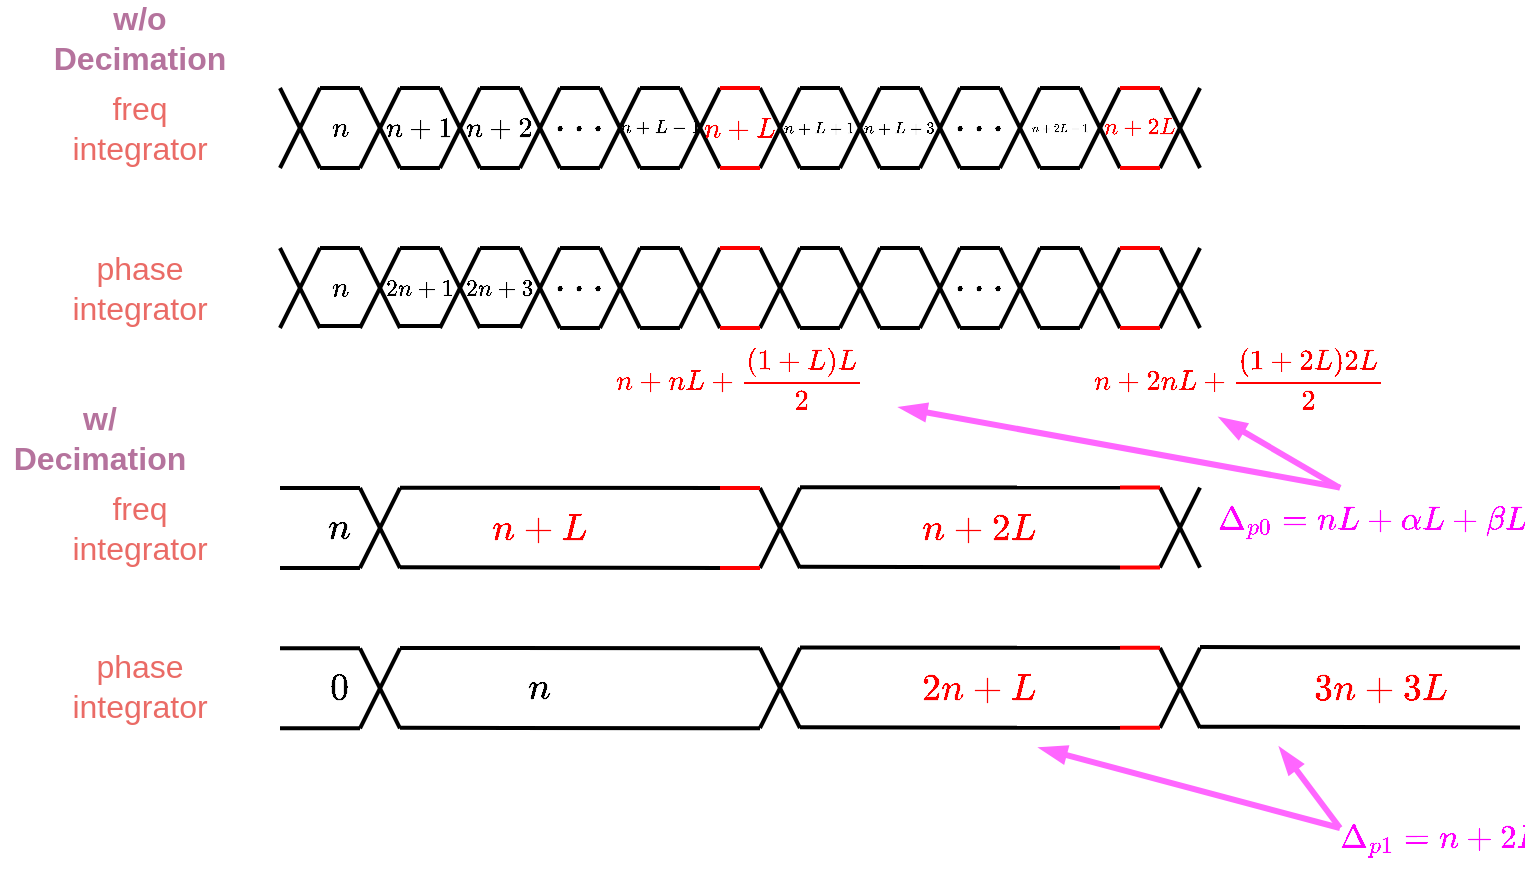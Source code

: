 <mxfile version="24.9.1">
  <diagram name="Page-1" id="_IJzThWEjXdws65PzWOr">
    <mxGraphModel dx="834" dy="651" grid="1" gridSize="10" guides="1" tooltips="1" connect="1" arrows="1" fold="1" page="1" pageScale="1" pageWidth="850" pageHeight="1100" math="1" shadow="0">
      <root>
        <mxCell id="0" />
        <mxCell id="1" parent="0" />
        <mxCell id="9p8t9NVOShXelaTlAj5N-86" value="&lt;font color=&quot;#b5739d&quot; style=&quot;font-size: 16px;&quot;&gt;&lt;b&gt;w/o Decimation&lt;/b&gt;&lt;/font&gt;" style="text;html=1;align=center;verticalAlign=middle;whiteSpace=wrap;rounded=0;" parent="1" vertex="1">
          <mxGeometry x="150" y="160" width="100" height="30" as="geometry" />
        </mxCell>
        <mxCell id="9p8t9NVOShXelaTlAj5N-87" value="&lt;font color=&quot;#b5739d&quot; style=&quot;font-size: 16px;&quot;&gt;&lt;b&gt;w/ Decimation&lt;/b&gt;&lt;/font&gt;" style="text;html=1;align=center;verticalAlign=middle;whiteSpace=wrap;rounded=0;" parent="1" vertex="1">
          <mxGeometry x="130" y="360" width="100" height="30" as="geometry" />
        </mxCell>
        <mxCell id="9p8t9NVOShXelaTlAj5N-99" value="" style="group;strokeWidth=2;" parent="1" vertex="1" connectable="0">
          <mxGeometry x="270" y="200" width="60" height="40" as="geometry" />
        </mxCell>
        <mxCell id="9p8t9NVOShXelaTlAj5N-93" value="" style="group;strokeWidth=2;" parent="9p8t9NVOShXelaTlAj5N-99" vertex="1" connectable="0">
          <mxGeometry width="20" height="40" as="geometry" />
        </mxCell>
        <mxCell id="9p8t9NVOShXelaTlAj5N-89" value="" style="endArrow=none;html=1;rounded=0;strokeWidth=2;" parent="9p8t9NVOShXelaTlAj5N-93" edge="1">
          <mxGeometry width="50" height="50" relative="1" as="geometry">
            <mxPoint y="40" as="sourcePoint" />
            <mxPoint x="20" as="targetPoint" />
          </mxGeometry>
        </mxCell>
        <mxCell id="9p8t9NVOShXelaTlAj5N-90" value="" style="endArrow=none;html=1;rounded=0;strokeWidth=2;" parent="9p8t9NVOShXelaTlAj5N-93" edge="1">
          <mxGeometry width="50" height="50" relative="1" as="geometry">
            <mxPoint x="20" y="40" as="sourcePoint" />
            <mxPoint as="targetPoint" />
          </mxGeometry>
        </mxCell>
        <mxCell id="9p8t9NVOShXelaTlAj5N-94" value="" style="group;strokeWidth=2;" parent="9p8t9NVOShXelaTlAj5N-99" vertex="1" connectable="0">
          <mxGeometry x="40" width="20" height="40" as="geometry" />
        </mxCell>
        <mxCell id="9p8t9NVOShXelaTlAj5N-95" value="" style="endArrow=none;html=1;rounded=0;strokeWidth=2;" parent="9p8t9NVOShXelaTlAj5N-94" edge="1">
          <mxGeometry width="50" height="50" relative="1" as="geometry">
            <mxPoint y="40" as="sourcePoint" />
            <mxPoint x="20" as="targetPoint" />
          </mxGeometry>
        </mxCell>
        <mxCell id="9p8t9NVOShXelaTlAj5N-96" value="" style="endArrow=none;html=1;rounded=0;strokeWidth=2;" parent="9p8t9NVOShXelaTlAj5N-94" edge="1">
          <mxGeometry width="50" height="50" relative="1" as="geometry">
            <mxPoint x="20" y="40" as="sourcePoint" />
            <mxPoint as="targetPoint" />
          </mxGeometry>
        </mxCell>
        <mxCell id="9p8t9NVOShXelaTlAj5N-97" value="" style="endArrow=none;html=1;rounded=0;strokeWidth=2;" parent="9p8t9NVOShXelaTlAj5N-99" edge="1">
          <mxGeometry width="50" height="50" relative="1" as="geometry">
            <mxPoint x="20" y="40" as="sourcePoint" />
            <mxPoint x="40" y="40" as="targetPoint" />
          </mxGeometry>
        </mxCell>
        <mxCell id="9p8t9NVOShXelaTlAj5N-98" value="" style="endArrow=none;html=1;rounded=0;strokeWidth=2;" parent="9p8t9NVOShXelaTlAj5N-99" edge="1">
          <mxGeometry width="50" height="50" relative="1" as="geometry">
            <mxPoint x="20" as="sourcePoint" />
            <mxPoint x="40" as="targetPoint" />
          </mxGeometry>
        </mxCell>
        <mxCell id="9p8t9NVOShXelaTlAj5N-156" value="$$n$$" style="text;html=1;align=center;verticalAlign=middle;whiteSpace=wrap;rounded=0;" parent="9p8t9NVOShXelaTlAj5N-99" vertex="1">
          <mxGeometry y="5" width="60" height="30" as="geometry" />
        </mxCell>
        <mxCell id="9p8t9NVOShXelaTlAj5N-120" value="" style="group;strokeWidth=2;" parent="1" vertex="1" connectable="0">
          <mxGeometry x="330" y="200" width="40" height="40" as="geometry" />
        </mxCell>
        <mxCell id="9p8t9NVOShXelaTlAj5N-121" value="" style="group;strokeWidth=2;" parent="9p8t9NVOShXelaTlAj5N-120" vertex="1" connectable="0">
          <mxGeometry x="20" width="20" height="40" as="geometry" />
        </mxCell>
        <mxCell id="9p8t9NVOShXelaTlAj5N-122" value="" style="endArrow=none;html=1;rounded=0;strokeWidth=2;" parent="9p8t9NVOShXelaTlAj5N-121" edge="1">
          <mxGeometry width="50" height="50" relative="1" as="geometry">
            <mxPoint y="40" as="sourcePoint" />
            <mxPoint x="20" as="targetPoint" />
          </mxGeometry>
        </mxCell>
        <mxCell id="9p8t9NVOShXelaTlAj5N-123" value="" style="endArrow=none;html=1;rounded=0;strokeWidth=2;" parent="9p8t9NVOShXelaTlAj5N-121" edge="1">
          <mxGeometry width="50" height="50" relative="1" as="geometry">
            <mxPoint x="20" y="40" as="sourcePoint" />
            <mxPoint as="targetPoint" />
          </mxGeometry>
        </mxCell>
        <mxCell id="9p8t9NVOShXelaTlAj5N-124" value="" style="endArrow=none;html=1;rounded=0;strokeWidth=2;" parent="9p8t9NVOShXelaTlAj5N-120" edge="1">
          <mxGeometry width="50" height="50" relative="1" as="geometry">
            <mxPoint y="40" as="sourcePoint" />
            <mxPoint x="20" y="40" as="targetPoint" />
          </mxGeometry>
        </mxCell>
        <mxCell id="9p8t9NVOShXelaTlAj5N-125" value="" style="endArrow=none;html=1;rounded=0;strokeWidth=2;" parent="9p8t9NVOShXelaTlAj5N-120" edge="1">
          <mxGeometry width="50" height="50" relative="1" as="geometry">
            <mxPoint as="sourcePoint" />
            <mxPoint x="20" as="targetPoint" />
          </mxGeometry>
        </mxCell>
        <mxCell id="9p8t9NVOShXelaTlAj5N-157" value="$$n+1$$" style="text;html=1;align=center;verticalAlign=middle;whiteSpace=wrap;rounded=0;" parent="9p8t9NVOShXelaTlAj5N-120" vertex="1">
          <mxGeometry x="-20" y="5" width="60" height="30" as="geometry" />
        </mxCell>
        <mxCell id="9p8t9NVOShXelaTlAj5N-126" value="" style="group;strokeWidth=2;" parent="1" vertex="1" connectable="0">
          <mxGeometry x="370" y="200" width="40" height="40" as="geometry" />
        </mxCell>
        <mxCell id="9p8t9NVOShXelaTlAj5N-127" value="" style="group;strokeWidth=2;" parent="9p8t9NVOShXelaTlAj5N-126" vertex="1" connectable="0">
          <mxGeometry x="20" width="20" height="40" as="geometry" />
        </mxCell>
        <mxCell id="9p8t9NVOShXelaTlAj5N-128" value="" style="endArrow=none;html=1;rounded=0;strokeWidth=2;" parent="9p8t9NVOShXelaTlAj5N-127" edge="1">
          <mxGeometry width="50" height="50" relative="1" as="geometry">
            <mxPoint y="40" as="sourcePoint" />
            <mxPoint x="20" as="targetPoint" />
          </mxGeometry>
        </mxCell>
        <mxCell id="9p8t9NVOShXelaTlAj5N-129" value="" style="endArrow=none;html=1;rounded=0;strokeWidth=2;" parent="9p8t9NVOShXelaTlAj5N-127" edge="1">
          <mxGeometry width="50" height="50" relative="1" as="geometry">
            <mxPoint x="20" y="40" as="sourcePoint" />
            <mxPoint as="targetPoint" />
          </mxGeometry>
        </mxCell>
        <mxCell id="9p8t9NVOShXelaTlAj5N-130" value="" style="endArrow=none;html=1;rounded=0;strokeWidth=2;" parent="9p8t9NVOShXelaTlAj5N-126" edge="1">
          <mxGeometry width="50" height="50" relative="1" as="geometry">
            <mxPoint y="40" as="sourcePoint" />
            <mxPoint x="20" y="40" as="targetPoint" />
          </mxGeometry>
        </mxCell>
        <mxCell id="9p8t9NVOShXelaTlAj5N-131" value="" style="endArrow=none;html=1;rounded=0;strokeWidth=2;" parent="9p8t9NVOShXelaTlAj5N-126" edge="1">
          <mxGeometry width="50" height="50" relative="1" as="geometry">
            <mxPoint as="sourcePoint" />
            <mxPoint x="20" as="targetPoint" />
          </mxGeometry>
        </mxCell>
        <mxCell id="9p8t9NVOShXelaTlAj5N-158" value="$$n+2$$" style="text;html=1;align=center;verticalAlign=middle;whiteSpace=wrap;rounded=0;" parent="9p8t9NVOShXelaTlAj5N-126" vertex="1">
          <mxGeometry x="-20" y="5" width="60" height="30" as="geometry" />
        </mxCell>
        <mxCell id="9p8t9NVOShXelaTlAj5N-132" value="" style="group;strokeWidth=2;" parent="1" vertex="1" connectable="0">
          <mxGeometry x="410" y="200" width="40" height="40" as="geometry" />
        </mxCell>
        <mxCell id="9p8t9NVOShXelaTlAj5N-133" value="" style="group;strokeWidth=2;" parent="9p8t9NVOShXelaTlAj5N-132" vertex="1" connectable="0">
          <mxGeometry x="20" width="20" height="40" as="geometry" />
        </mxCell>
        <mxCell id="9p8t9NVOShXelaTlAj5N-134" value="" style="endArrow=none;html=1;rounded=0;strokeWidth=2;" parent="9p8t9NVOShXelaTlAj5N-133" edge="1">
          <mxGeometry width="50" height="50" relative="1" as="geometry">
            <mxPoint y="40" as="sourcePoint" />
            <mxPoint x="20" as="targetPoint" />
          </mxGeometry>
        </mxCell>
        <mxCell id="9p8t9NVOShXelaTlAj5N-135" value="" style="endArrow=none;html=1;rounded=0;strokeWidth=2;" parent="9p8t9NVOShXelaTlAj5N-133" edge="1">
          <mxGeometry width="50" height="50" relative="1" as="geometry">
            <mxPoint x="20" y="40" as="sourcePoint" />
            <mxPoint as="targetPoint" />
          </mxGeometry>
        </mxCell>
        <mxCell id="9p8t9NVOShXelaTlAj5N-136" value="" style="endArrow=none;html=1;rounded=0;strokeWidth=2;" parent="9p8t9NVOShXelaTlAj5N-132" edge="1">
          <mxGeometry width="50" height="50" relative="1" as="geometry">
            <mxPoint y="40" as="sourcePoint" />
            <mxPoint x="20" y="40" as="targetPoint" />
          </mxGeometry>
        </mxCell>
        <mxCell id="9p8t9NVOShXelaTlAj5N-137" value="" style="endArrow=none;html=1;rounded=0;strokeWidth=2;" parent="9p8t9NVOShXelaTlAj5N-132" edge="1">
          <mxGeometry width="50" height="50" relative="1" as="geometry">
            <mxPoint as="sourcePoint" />
            <mxPoint x="20" as="targetPoint" />
          </mxGeometry>
        </mxCell>
        <mxCell id="9p8t9NVOShXelaTlAj5N-161" value="&lt;font style=&quot;font-size: 18px;&quot;&gt;$$...$$&lt;/font&gt;" style="text;html=1;align=center;verticalAlign=middle;whiteSpace=wrap;rounded=0;" parent="9p8t9NVOShXelaTlAj5N-132" vertex="1">
          <mxGeometry x="-20" y="1" width="60" height="30" as="geometry" />
        </mxCell>
        <mxCell id="9p8t9NVOShXelaTlAj5N-138" value="" style="group;strokeWidth=2;" parent="1" vertex="1" connectable="0">
          <mxGeometry x="450" y="200" width="40" height="40" as="geometry" />
        </mxCell>
        <mxCell id="9p8t9NVOShXelaTlAj5N-139" value="" style="group;strokeWidth=2;" parent="9p8t9NVOShXelaTlAj5N-138" vertex="1" connectable="0">
          <mxGeometry x="20" width="20" height="40" as="geometry" />
        </mxCell>
        <mxCell id="9p8t9NVOShXelaTlAj5N-140" value="" style="endArrow=none;html=1;rounded=0;strokeWidth=2;" parent="9p8t9NVOShXelaTlAj5N-139" edge="1">
          <mxGeometry width="50" height="50" relative="1" as="geometry">
            <mxPoint y="40" as="sourcePoint" />
            <mxPoint x="20" as="targetPoint" />
          </mxGeometry>
        </mxCell>
        <mxCell id="9p8t9NVOShXelaTlAj5N-141" value="" style="endArrow=none;html=1;rounded=0;strokeWidth=2;" parent="9p8t9NVOShXelaTlAj5N-139" edge="1">
          <mxGeometry width="50" height="50" relative="1" as="geometry">
            <mxPoint x="20" y="40" as="sourcePoint" />
            <mxPoint as="targetPoint" />
          </mxGeometry>
        </mxCell>
        <mxCell id="9p8t9NVOShXelaTlAj5N-142" value="" style="endArrow=none;html=1;rounded=0;strokeWidth=2;" parent="9p8t9NVOShXelaTlAj5N-138" edge="1">
          <mxGeometry width="50" height="50" relative="1" as="geometry">
            <mxPoint y="40" as="sourcePoint" />
            <mxPoint x="20" y="40" as="targetPoint" />
          </mxGeometry>
        </mxCell>
        <mxCell id="9p8t9NVOShXelaTlAj5N-143" value="" style="endArrow=none;html=1;rounded=0;strokeWidth=2;" parent="9p8t9NVOShXelaTlAj5N-138" edge="1">
          <mxGeometry width="50" height="50" relative="1" as="geometry">
            <mxPoint as="sourcePoint" />
            <mxPoint x="20" as="targetPoint" />
          </mxGeometry>
        </mxCell>
        <mxCell id="9p8t9NVOShXelaTlAj5N-159" value="&lt;font style=&quot;font-size: 8px;&quot;&gt;$$n+L-1$$&lt;/font&gt;" style="text;html=1;align=center;verticalAlign=middle;whiteSpace=wrap;rounded=0;" parent="9p8t9NVOShXelaTlAj5N-138" vertex="1">
          <mxGeometry x="-20" y="5" width="60" height="30" as="geometry" />
        </mxCell>
        <mxCell id="9p8t9NVOShXelaTlAj5N-144" value="" style="group;strokeWidth=2;" parent="1" vertex="1" connectable="0">
          <mxGeometry x="490" y="200" width="40" height="40" as="geometry" />
        </mxCell>
        <mxCell id="9p8t9NVOShXelaTlAj5N-145" value="" style="group;strokeWidth=2;" parent="9p8t9NVOShXelaTlAj5N-144" vertex="1" connectable="0">
          <mxGeometry x="20" width="20" height="40" as="geometry" />
        </mxCell>
        <mxCell id="9p8t9NVOShXelaTlAj5N-146" value="" style="endArrow=none;html=1;rounded=0;strokeWidth=2;" parent="9p8t9NVOShXelaTlAj5N-145" edge="1">
          <mxGeometry width="50" height="50" relative="1" as="geometry">
            <mxPoint y="40" as="sourcePoint" />
            <mxPoint x="20" as="targetPoint" />
          </mxGeometry>
        </mxCell>
        <mxCell id="9p8t9NVOShXelaTlAj5N-147" value="" style="endArrow=none;html=1;rounded=0;strokeWidth=2;" parent="9p8t9NVOShXelaTlAj5N-145" edge="1">
          <mxGeometry width="50" height="50" relative="1" as="geometry">
            <mxPoint x="20" y="40" as="sourcePoint" />
            <mxPoint as="targetPoint" />
          </mxGeometry>
        </mxCell>
        <mxCell id="9p8t9NVOShXelaTlAj5N-148" value="" style="endArrow=none;html=1;rounded=0;strokeWidth=2;strokeColor=#FF0000;" parent="9p8t9NVOShXelaTlAj5N-144" edge="1">
          <mxGeometry width="50" height="50" relative="1" as="geometry">
            <mxPoint y="40" as="sourcePoint" />
            <mxPoint x="20" y="40" as="targetPoint" />
          </mxGeometry>
        </mxCell>
        <mxCell id="9p8t9NVOShXelaTlAj5N-149" value="" style="endArrow=none;html=1;rounded=0;strokeWidth=2;strokeColor=#FF0000;" parent="9p8t9NVOShXelaTlAj5N-144" edge="1">
          <mxGeometry width="50" height="50" relative="1" as="geometry">
            <mxPoint as="sourcePoint" />
            <mxPoint x="20" as="targetPoint" />
          </mxGeometry>
        </mxCell>
        <mxCell id="9p8t9NVOShXelaTlAj5N-160" value="&lt;font color=&quot;#ff0000&quot;&gt;&lt;b&gt;$$n+L$$&lt;/b&gt;&lt;/font&gt;" style="text;html=1;align=center;verticalAlign=middle;whiteSpace=wrap;rounded=0;" parent="9p8t9NVOShXelaTlAj5N-144" vertex="1">
          <mxGeometry x="-20" y="5" width="60" height="30" as="geometry" />
        </mxCell>
        <mxCell id="9p8t9NVOShXelaTlAj5N-167" value="" style="group;strokeWidth=2;" parent="1" vertex="1" connectable="0">
          <mxGeometry x="530" y="200" width="40" height="40" as="geometry" />
        </mxCell>
        <mxCell id="9p8t9NVOShXelaTlAj5N-168" value="" style="group;strokeWidth=2;" parent="9p8t9NVOShXelaTlAj5N-167" vertex="1" connectable="0">
          <mxGeometry x="20" width="20" height="40" as="geometry" />
        </mxCell>
        <mxCell id="9p8t9NVOShXelaTlAj5N-169" value="" style="endArrow=none;html=1;rounded=0;strokeWidth=2;" parent="9p8t9NVOShXelaTlAj5N-168" edge="1">
          <mxGeometry width="50" height="50" relative="1" as="geometry">
            <mxPoint y="40" as="sourcePoint" />
            <mxPoint x="20" as="targetPoint" />
          </mxGeometry>
        </mxCell>
        <mxCell id="9p8t9NVOShXelaTlAj5N-170" value="" style="endArrow=none;html=1;rounded=0;strokeWidth=2;" parent="9p8t9NVOShXelaTlAj5N-168" edge="1">
          <mxGeometry width="50" height="50" relative="1" as="geometry">
            <mxPoint x="20" y="40" as="sourcePoint" />
            <mxPoint as="targetPoint" />
          </mxGeometry>
        </mxCell>
        <mxCell id="9p8t9NVOShXelaTlAj5N-171" value="" style="endArrow=none;html=1;rounded=0;strokeWidth=2;" parent="9p8t9NVOShXelaTlAj5N-167" edge="1">
          <mxGeometry width="50" height="50" relative="1" as="geometry">
            <mxPoint y="40" as="sourcePoint" />
            <mxPoint x="20" y="40" as="targetPoint" />
          </mxGeometry>
        </mxCell>
        <mxCell id="9p8t9NVOShXelaTlAj5N-172" value="" style="endArrow=none;html=1;rounded=0;strokeWidth=2;" parent="9p8t9NVOShXelaTlAj5N-167" edge="1">
          <mxGeometry width="50" height="50" relative="1" as="geometry">
            <mxPoint as="sourcePoint" />
            <mxPoint x="20" as="targetPoint" />
          </mxGeometry>
        </mxCell>
        <mxCell id="9p8t9NVOShXelaTlAj5N-202" value="&lt;font style=&quot;font-size: 7px;&quot;&gt;$$n+L+1$$&lt;/font&gt;" style="text;html=1;align=center;verticalAlign=middle;whiteSpace=wrap;rounded=0;" parent="9p8t9NVOShXelaTlAj5N-167" vertex="1">
          <mxGeometry x="-20" y="5" width="60" height="30" as="geometry" />
        </mxCell>
        <mxCell id="9p8t9NVOShXelaTlAj5N-174" value="" style="group;strokeWidth=2;" parent="1" vertex="1" connectable="0">
          <mxGeometry x="570" y="200" width="40" height="40" as="geometry" />
        </mxCell>
        <mxCell id="9p8t9NVOShXelaTlAj5N-175" value="" style="group;strokeWidth=2;" parent="9p8t9NVOShXelaTlAj5N-174" vertex="1" connectable="0">
          <mxGeometry x="20" width="20" height="40" as="geometry" />
        </mxCell>
        <mxCell id="9p8t9NVOShXelaTlAj5N-176" value="" style="endArrow=none;html=1;rounded=0;strokeWidth=2;" parent="9p8t9NVOShXelaTlAj5N-175" edge="1">
          <mxGeometry width="50" height="50" relative="1" as="geometry">
            <mxPoint y="40" as="sourcePoint" />
            <mxPoint x="20" as="targetPoint" />
          </mxGeometry>
        </mxCell>
        <mxCell id="9p8t9NVOShXelaTlAj5N-177" value="" style="endArrow=none;html=1;rounded=0;strokeWidth=2;" parent="9p8t9NVOShXelaTlAj5N-175" edge="1">
          <mxGeometry width="50" height="50" relative="1" as="geometry">
            <mxPoint x="20" y="40" as="sourcePoint" />
            <mxPoint as="targetPoint" />
          </mxGeometry>
        </mxCell>
        <mxCell id="9p8t9NVOShXelaTlAj5N-178" value="" style="endArrow=none;html=1;rounded=0;strokeWidth=2;" parent="9p8t9NVOShXelaTlAj5N-174" edge="1">
          <mxGeometry width="50" height="50" relative="1" as="geometry">
            <mxPoint y="40" as="sourcePoint" />
            <mxPoint x="20" y="40" as="targetPoint" />
          </mxGeometry>
        </mxCell>
        <mxCell id="9p8t9NVOShXelaTlAj5N-179" value="" style="endArrow=none;html=1;rounded=0;strokeWidth=2;" parent="9p8t9NVOShXelaTlAj5N-174" edge="1">
          <mxGeometry width="50" height="50" relative="1" as="geometry">
            <mxPoint as="sourcePoint" />
            <mxPoint x="20" as="targetPoint" />
          </mxGeometry>
        </mxCell>
        <mxCell id="9p8t9NVOShXelaTlAj5N-180" value="&lt;font style=&quot;font-size: 7px;&quot;&gt;$$n+L+3$$&lt;/font&gt;" style="text;html=1;align=center;verticalAlign=middle;whiteSpace=wrap;rounded=0;" parent="9p8t9NVOShXelaTlAj5N-174" vertex="1">
          <mxGeometry x="-20" y="5" width="60" height="30" as="geometry" />
        </mxCell>
        <mxCell id="9p8t9NVOShXelaTlAj5N-181" value="" style="group;strokeWidth=2;" parent="1" vertex="1" connectable="0">
          <mxGeometry x="610" y="200" width="40" height="40" as="geometry" />
        </mxCell>
        <mxCell id="9p8t9NVOShXelaTlAj5N-182" value="" style="group;strokeWidth=2;" parent="9p8t9NVOShXelaTlAj5N-181" vertex="1" connectable="0">
          <mxGeometry x="20" width="20" height="40" as="geometry" />
        </mxCell>
        <mxCell id="9p8t9NVOShXelaTlAj5N-183" value="" style="endArrow=none;html=1;rounded=0;strokeWidth=2;" parent="9p8t9NVOShXelaTlAj5N-182" edge="1">
          <mxGeometry width="50" height="50" relative="1" as="geometry">
            <mxPoint y="40" as="sourcePoint" />
            <mxPoint x="20" as="targetPoint" />
          </mxGeometry>
        </mxCell>
        <mxCell id="9p8t9NVOShXelaTlAj5N-184" value="" style="endArrow=none;html=1;rounded=0;strokeWidth=2;" parent="9p8t9NVOShXelaTlAj5N-182" edge="1">
          <mxGeometry width="50" height="50" relative="1" as="geometry">
            <mxPoint x="20" y="40" as="sourcePoint" />
            <mxPoint as="targetPoint" />
          </mxGeometry>
        </mxCell>
        <mxCell id="9p8t9NVOShXelaTlAj5N-185" value="" style="endArrow=none;html=1;rounded=0;strokeWidth=2;" parent="9p8t9NVOShXelaTlAj5N-181" edge="1">
          <mxGeometry width="50" height="50" relative="1" as="geometry">
            <mxPoint y="40" as="sourcePoint" />
            <mxPoint x="20" y="40" as="targetPoint" />
          </mxGeometry>
        </mxCell>
        <mxCell id="9p8t9NVOShXelaTlAj5N-186" value="" style="endArrow=none;html=1;rounded=0;strokeWidth=2;" parent="9p8t9NVOShXelaTlAj5N-181" edge="1">
          <mxGeometry width="50" height="50" relative="1" as="geometry">
            <mxPoint as="sourcePoint" />
            <mxPoint x="20" as="targetPoint" />
          </mxGeometry>
        </mxCell>
        <mxCell id="9p8t9NVOShXelaTlAj5N-187" value="&lt;font style=&quot;font-size: 18px;&quot;&gt;$$...$$&lt;/font&gt;" style="text;html=1;align=center;verticalAlign=middle;whiteSpace=wrap;rounded=0;" parent="9p8t9NVOShXelaTlAj5N-181" vertex="1">
          <mxGeometry x="-20" y="1" width="60" height="30" as="geometry" />
        </mxCell>
        <mxCell id="9p8t9NVOShXelaTlAj5N-188" value="" style="group;strokeWidth=2;" parent="1" vertex="1" connectable="0">
          <mxGeometry x="650" y="200" width="40" height="40" as="geometry" />
        </mxCell>
        <mxCell id="9p8t9NVOShXelaTlAj5N-189" value="" style="group;strokeWidth=2;" parent="9p8t9NVOShXelaTlAj5N-188" vertex="1" connectable="0">
          <mxGeometry x="20" width="20" height="40" as="geometry" />
        </mxCell>
        <mxCell id="9p8t9NVOShXelaTlAj5N-190" value="" style="endArrow=none;html=1;rounded=0;strokeWidth=2;" parent="9p8t9NVOShXelaTlAj5N-189" edge="1">
          <mxGeometry width="50" height="50" relative="1" as="geometry">
            <mxPoint y="40" as="sourcePoint" />
            <mxPoint x="20" as="targetPoint" />
          </mxGeometry>
        </mxCell>
        <mxCell id="9p8t9NVOShXelaTlAj5N-191" value="" style="endArrow=none;html=1;rounded=0;strokeWidth=2;" parent="9p8t9NVOShXelaTlAj5N-189" edge="1">
          <mxGeometry width="50" height="50" relative="1" as="geometry">
            <mxPoint x="20" y="40" as="sourcePoint" />
            <mxPoint as="targetPoint" />
          </mxGeometry>
        </mxCell>
        <mxCell id="9p8t9NVOShXelaTlAj5N-192" value="" style="endArrow=none;html=1;rounded=0;strokeWidth=2;" parent="9p8t9NVOShXelaTlAj5N-188" edge="1">
          <mxGeometry width="50" height="50" relative="1" as="geometry">
            <mxPoint y="40" as="sourcePoint" />
            <mxPoint x="20" y="40" as="targetPoint" />
          </mxGeometry>
        </mxCell>
        <mxCell id="9p8t9NVOShXelaTlAj5N-193" value="" style="endArrow=none;html=1;rounded=0;strokeWidth=2;" parent="9p8t9NVOShXelaTlAj5N-188" edge="1">
          <mxGeometry width="50" height="50" relative="1" as="geometry">
            <mxPoint as="sourcePoint" />
            <mxPoint x="20" as="targetPoint" />
          </mxGeometry>
        </mxCell>
        <mxCell id="9p8t9NVOShXelaTlAj5N-194" value="&lt;font style=&quot;font-size: 5px;&quot;&gt;$$n+2L-1$$&lt;/font&gt;" style="text;html=1;align=center;verticalAlign=middle;whiteSpace=wrap;rounded=0;" parent="9p8t9NVOShXelaTlAj5N-188" vertex="1">
          <mxGeometry x="-20" y="5" width="60" height="30" as="geometry" />
        </mxCell>
        <mxCell id="9p8t9NVOShXelaTlAj5N-195" value="" style="group;strokeWidth=2;" parent="1" vertex="1" connectable="0">
          <mxGeometry x="690" y="200" width="40" height="40" as="geometry" />
        </mxCell>
        <mxCell id="9p8t9NVOShXelaTlAj5N-196" value="" style="group;strokeWidth=2;" parent="9p8t9NVOShXelaTlAj5N-195" vertex="1" connectable="0">
          <mxGeometry x="20" width="20" height="40" as="geometry" />
        </mxCell>
        <mxCell id="9p8t9NVOShXelaTlAj5N-197" value="" style="endArrow=none;html=1;rounded=0;strokeWidth=2;" parent="9p8t9NVOShXelaTlAj5N-196" edge="1">
          <mxGeometry width="50" height="50" relative="1" as="geometry">
            <mxPoint y="40" as="sourcePoint" />
            <mxPoint x="20" as="targetPoint" />
          </mxGeometry>
        </mxCell>
        <mxCell id="9p8t9NVOShXelaTlAj5N-198" value="" style="endArrow=none;html=1;rounded=0;strokeWidth=2;" parent="9p8t9NVOShXelaTlAj5N-196" edge="1">
          <mxGeometry width="50" height="50" relative="1" as="geometry">
            <mxPoint x="20" y="40" as="sourcePoint" />
            <mxPoint as="targetPoint" />
          </mxGeometry>
        </mxCell>
        <mxCell id="9p8t9NVOShXelaTlAj5N-199" value="" style="endArrow=none;html=1;rounded=0;strokeWidth=2;strokeColor=#FF0000;" parent="9p8t9NVOShXelaTlAj5N-195" edge="1">
          <mxGeometry width="50" height="50" relative="1" as="geometry">
            <mxPoint y="40" as="sourcePoint" />
            <mxPoint x="20" y="40" as="targetPoint" />
          </mxGeometry>
        </mxCell>
        <mxCell id="9p8t9NVOShXelaTlAj5N-200" value="" style="endArrow=none;html=1;rounded=0;strokeWidth=2;strokeColor=#FF0000;" parent="9p8t9NVOShXelaTlAj5N-195" edge="1">
          <mxGeometry width="50" height="50" relative="1" as="geometry">
            <mxPoint as="sourcePoint" />
            <mxPoint x="20" as="targetPoint" />
          </mxGeometry>
        </mxCell>
        <mxCell id="9p8t9NVOShXelaTlAj5N-201" value="&lt;font size=&quot;1&quot; color=&quot;#ff0000&quot;&gt;&lt;b style=&quot;&quot;&gt;$$n+2L$$&lt;/b&gt;&lt;/font&gt;" style="text;html=1;align=center;verticalAlign=middle;whiteSpace=wrap;rounded=0;" parent="9p8t9NVOShXelaTlAj5N-195" vertex="1">
          <mxGeometry x="-20" y="5" width="60" height="30" as="geometry" />
        </mxCell>
        <mxCell id="9p8t9NVOShXelaTlAj5N-203" value="&lt;font color=&quot;#ea6b66&quot; style=&quot;font-size: 16px;&quot;&gt;freq integrator&lt;/font&gt;" style="text;html=1;align=center;verticalAlign=middle;whiteSpace=wrap;rounded=0;" parent="1" vertex="1">
          <mxGeometry x="150" y="205" width="100" height="30" as="geometry" />
        </mxCell>
        <mxCell id="9p8t9NVOShXelaTlAj5N-204" value="&lt;font color=&quot;#ea6b66&quot; style=&quot;font-size: 16px;&quot;&gt;phase integrator&lt;/font&gt;" style="text;html=1;align=center;verticalAlign=middle;whiteSpace=wrap;rounded=0;" parent="1" vertex="1">
          <mxGeometry x="150" y="285" width="100" height="30" as="geometry" />
        </mxCell>
        <mxCell id="9p8t9NVOShXelaTlAj5N-205" value="" style="group;strokeWidth=2;" parent="1" vertex="1" connectable="0">
          <mxGeometry x="270" y="280" width="60" height="40" as="geometry" />
        </mxCell>
        <mxCell id="9p8t9NVOShXelaTlAj5N-206" value="" style="group;strokeWidth=2;" parent="9p8t9NVOShXelaTlAj5N-205" vertex="1" connectable="0">
          <mxGeometry width="20" height="40" as="geometry" />
        </mxCell>
        <mxCell id="9p8t9NVOShXelaTlAj5N-207" value="" style="endArrow=none;html=1;rounded=0;strokeWidth=2;" parent="9p8t9NVOShXelaTlAj5N-206" edge="1">
          <mxGeometry width="50" height="50" relative="1" as="geometry">
            <mxPoint y="40" as="sourcePoint" />
            <mxPoint x="20" as="targetPoint" />
          </mxGeometry>
        </mxCell>
        <mxCell id="9p8t9NVOShXelaTlAj5N-208" value="" style="endArrow=none;html=1;rounded=0;strokeWidth=2;" parent="9p8t9NVOShXelaTlAj5N-206" edge="1">
          <mxGeometry width="50" height="50" relative="1" as="geometry">
            <mxPoint x="20" y="40" as="sourcePoint" />
            <mxPoint as="targetPoint" />
          </mxGeometry>
        </mxCell>
        <mxCell id="9p8t9NVOShXelaTlAj5N-209" value="" style="group;strokeWidth=2;" parent="9p8t9NVOShXelaTlAj5N-205" vertex="1" connectable="0">
          <mxGeometry x="40" width="20" height="40" as="geometry" />
        </mxCell>
        <mxCell id="9p8t9NVOShXelaTlAj5N-210" value="" style="endArrow=none;html=1;rounded=0;strokeWidth=2;" parent="9p8t9NVOShXelaTlAj5N-209" edge="1">
          <mxGeometry width="50" height="50" relative="1" as="geometry">
            <mxPoint y="40" as="sourcePoint" />
            <mxPoint x="20" as="targetPoint" />
          </mxGeometry>
        </mxCell>
        <mxCell id="9p8t9NVOShXelaTlAj5N-211" value="" style="endArrow=none;html=1;rounded=0;strokeWidth=2;" parent="9p8t9NVOShXelaTlAj5N-209" edge="1">
          <mxGeometry width="50" height="50" relative="1" as="geometry">
            <mxPoint x="20" y="40" as="sourcePoint" />
            <mxPoint as="targetPoint" />
          </mxGeometry>
        </mxCell>
        <mxCell id="9p8t9NVOShXelaTlAj5N-212" value="" style="endArrow=none;html=1;rounded=0;strokeWidth=2;" parent="9p8t9NVOShXelaTlAj5N-205" edge="1">
          <mxGeometry width="50" height="50" relative="1" as="geometry">
            <mxPoint x="20" y="39" as="sourcePoint" />
            <mxPoint x="40" y="39" as="targetPoint" />
          </mxGeometry>
        </mxCell>
        <mxCell id="9p8t9NVOShXelaTlAj5N-213" value="" style="endArrow=none;html=1;rounded=0;strokeWidth=2;" parent="9p8t9NVOShXelaTlAj5N-205" edge="1">
          <mxGeometry width="50" height="50" relative="1" as="geometry">
            <mxPoint x="20" as="sourcePoint" />
            <mxPoint x="40" as="targetPoint" />
          </mxGeometry>
        </mxCell>
        <mxCell id="9p8t9NVOShXelaTlAj5N-215" value="" style="group;strokeWidth=2;" parent="1" vertex="1" connectable="0">
          <mxGeometry x="330" y="280" width="40" height="40" as="geometry" />
        </mxCell>
        <mxCell id="9p8t9NVOShXelaTlAj5N-216" value="" style="group;strokeWidth=2;" parent="9p8t9NVOShXelaTlAj5N-215" vertex="1" connectable="0">
          <mxGeometry x="20" width="20" height="40" as="geometry" />
        </mxCell>
        <mxCell id="9p8t9NVOShXelaTlAj5N-217" value="" style="endArrow=none;html=1;rounded=0;strokeWidth=2;" parent="9p8t9NVOShXelaTlAj5N-216" edge="1">
          <mxGeometry width="50" height="50" relative="1" as="geometry">
            <mxPoint y="40" as="sourcePoint" />
            <mxPoint x="20" as="targetPoint" />
          </mxGeometry>
        </mxCell>
        <mxCell id="9p8t9NVOShXelaTlAj5N-218" value="" style="endArrow=none;html=1;rounded=0;strokeWidth=2;" parent="9p8t9NVOShXelaTlAj5N-216" edge="1">
          <mxGeometry width="50" height="50" relative="1" as="geometry">
            <mxPoint x="20" y="40" as="sourcePoint" />
            <mxPoint as="targetPoint" />
          </mxGeometry>
        </mxCell>
        <mxCell id="9p8t9NVOShXelaTlAj5N-219" value="" style="endArrow=none;html=1;rounded=0;strokeWidth=2;" parent="9p8t9NVOShXelaTlAj5N-215" edge="1">
          <mxGeometry width="50" height="50" relative="1" as="geometry">
            <mxPoint y="39" as="sourcePoint" />
            <mxPoint x="20" y="39" as="targetPoint" />
          </mxGeometry>
        </mxCell>
        <mxCell id="9p8t9NVOShXelaTlAj5N-220" value="" style="endArrow=none;html=1;rounded=0;strokeWidth=2;" parent="9p8t9NVOShXelaTlAj5N-215" edge="1">
          <mxGeometry width="50" height="50" relative="1" as="geometry">
            <mxPoint as="sourcePoint" />
            <mxPoint x="20" as="targetPoint" />
          </mxGeometry>
        </mxCell>
        <mxCell id="9p8t9NVOShXelaTlAj5N-222" value="" style="group;strokeWidth=2;" parent="1" vertex="1" connectable="0">
          <mxGeometry x="370" y="280" width="40" height="40" as="geometry" />
        </mxCell>
        <mxCell id="9p8t9NVOShXelaTlAj5N-223" value="" style="group;strokeWidth=2;" parent="9p8t9NVOShXelaTlAj5N-222" vertex="1" connectable="0">
          <mxGeometry x="20" width="20" height="40" as="geometry" />
        </mxCell>
        <mxCell id="9p8t9NVOShXelaTlAj5N-224" value="" style="endArrow=none;html=1;rounded=0;strokeWidth=2;" parent="9p8t9NVOShXelaTlAj5N-223" edge="1">
          <mxGeometry width="50" height="50" relative="1" as="geometry">
            <mxPoint y="40" as="sourcePoint" />
            <mxPoint x="20" as="targetPoint" />
          </mxGeometry>
        </mxCell>
        <mxCell id="9p8t9NVOShXelaTlAj5N-225" value="" style="endArrow=none;html=1;rounded=0;strokeWidth=2;" parent="9p8t9NVOShXelaTlAj5N-223" edge="1">
          <mxGeometry width="50" height="50" relative="1" as="geometry">
            <mxPoint x="20" y="40" as="sourcePoint" />
            <mxPoint as="targetPoint" />
          </mxGeometry>
        </mxCell>
        <mxCell id="9p8t9NVOShXelaTlAj5N-226" value="" style="endArrow=none;html=1;rounded=0;strokeWidth=2;" parent="9p8t9NVOShXelaTlAj5N-222" edge="1">
          <mxGeometry width="50" height="50" relative="1" as="geometry">
            <mxPoint y="39" as="sourcePoint" />
            <mxPoint x="20" y="39" as="targetPoint" />
          </mxGeometry>
        </mxCell>
        <mxCell id="9p8t9NVOShXelaTlAj5N-227" value="" style="endArrow=none;html=1;rounded=0;strokeWidth=2;" parent="9p8t9NVOShXelaTlAj5N-222" edge="1">
          <mxGeometry width="50" height="50" relative="1" as="geometry">
            <mxPoint as="sourcePoint" />
            <mxPoint x="20" as="targetPoint" />
          </mxGeometry>
        </mxCell>
        <mxCell id="9p8t9NVOShXelaTlAj5N-229" value="" style="group;strokeWidth=2;" parent="1" vertex="1" connectable="0">
          <mxGeometry x="410" y="280" width="40" height="40" as="geometry" />
        </mxCell>
        <mxCell id="9p8t9NVOShXelaTlAj5N-230" value="" style="group;strokeWidth=2;" parent="9p8t9NVOShXelaTlAj5N-229" vertex="1" connectable="0">
          <mxGeometry x="20" width="20" height="40" as="geometry" />
        </mxCell>
        <mxCell id="9p8t9NVOShXelaTlAj5N-231" value="" style="endArrow=none;html=1;rounded=0;strokeWidth=2;" parent="9p8t9NVOShXelaTlAj5N-230" edge="1">
          <mxGeometry width="50" height="50" relative="1" as="geometry">
            <mxPoint y="40" as="sourcePoint" />
            <mxPoint x="20" as="targetPoint" />
          </mxGeometry>
        </mxCell>
        <mxCell id="9p8t9NVOShXelaTlAj5N-232" value="" style="endArrow=none;html=1;rounded=0;strokeWidth=2;" parent="9p8t9NVOShXelaTlAj5N-230" edge="1">
          <mxGeometry width="50" height="50" relative="1" as="geometry">
            <mxPoint x="20" y="40" as="sourcePoint" />
            <mxPoint as="targetPoint" />
          </mxGeometry>
        </mxCell>
        <mxCell id="9p8t9NVOShXelaTlAj5N-233" value="" style="endArrow=none;html=1;rounded=0;strokeWidth=2;" parent="9p8t9NVOShXelaTlAj5N-229" edge="1">
          <mxGeometry width="50" height="50" relative="1" as="geometry">
            <mxPoint y="40" as="sourcePoint" />
            <mxPoint x="20" y="40" as="targetPoint" />
          </mxGeometry>
        </mxCell>
        <mxCell id="9p8t9NVOShXelaTlAj5N-234" value="" style="endArrow=none;html=1;rounded=0;strokeWidth=2;" parent="9p8t9NVOShXelaTlAj5N-229" edge="1">
          <mxGeometry width="50" height="50" relative="1" as="geometry">
            <mxPoint as="sourcePoint" />
            <mxPoint x="20" as="targetPoint" />
          </mxGeometry>
        </mxCell>
        <mxCell id="9p8t9NVOShXelaTlAj5N-235" value="&lt;font style=&quot;font-size: 18px;&quot;&gt;$$...$$&lt;/font&gt;" style="text;html=1;align=center;verticalAlign=middle;whiteSpace=wrap;rounded=0;" parent="9p8t9NVOShXelaTlAj5N-229" vertex="1">
          <mxGeometry x="-20" y="1" width="60" height="30" as="geometry" />
        </mxCell>
        <mxCell id="9p8t9NVOShXelaTlAj5N-236" value="" style="group;strokeWidth=2;" parent="1" vertex="1" connectable="0">
          <mxGeometry x="450" y="280" width="40" height="40" as="geometry" />
        </mxCell>
        <mxCell id="9p8t9NVOShXelaTlAj5N-237" value="" style="group;strokeWidth=2;" parent="9p8t9NVOShXelaTlAj5N-236" vertex="1" connectable="0">
          <mxGeometry x="20" width="20" height="40" as="geometry" />
        </mxCell>
        <mxCell id="9p8t9NVOShXelaTlAj5N-238" value="" style="endArrow=none;html=1;rounded=0;strokeWidth=2;" parent="9p8t9NVOShXelaTlAj5N-237" edge="1">
          <mxGeometry width="50" height="50" relative="1" as="geometry">
            <mxPoint y="40" as="sourcePoint" />
            <mxPoint x="20" as="targetPoint" />
          </mxGeometry>
        </mxCell>
        <mxCell id="9p8t9NVOShXelaTlAj5N-239" value="" style="endArrow=none;html=1;rounded=0;strokeWidth=2;" parent="9p8t9NVOShXelaTlAj5N-237" edge="1">
          <mxGeometry width="50" height="50" relative="1" as="geometry">
            <mxPoint x="20" y="40" as="sourcePoint" />
            <mxPoint as="targetPoint" />
          </mxGeometry>
        </mxCell>
        <mxCell id="9p8t9NVOShXelaTlAj5N-240" value="" style="endArrow=none;html=1;rounded=0;strokeWidth=2;" parent="9p8t9NVOShXelaTlAj5N-236" edge="1">
          <mxGeometry width="50" height="50" relative="1" as="geometry">
            <mxPoint y="40" as="sourcePoint" />
            <mxPoint x="20" y="40" as="targetPoint" />
          </mxGeometry>
        </mxCell>
        <mxCell id="9p8t9NVOShXelaTlAj5N-241" value="" style="endArrow=none;html=1;rounded=0;strokeWidth=2;" parent="9p8t9NVOShXelaTlAj5N-236" edge="1">
          <mxGeometry width="50" height="50" relative="1" as="geometry">
            <mxPoint as="sourcePoint" />
            <mxPoint x="20" as="targetPoint" />
          </mxGeometry>
        </mxCell>
        <mxCell id="9p8t9NVOShXelaTlAj5N-243" value="" style="group;strokeWidth=2;" parent="1" vertex="1" connectable="0">
          <mxGeometry x="490" y="280" width="40" height="40" as="geometry" />
        </mxCell>
        <mxCell id="9p8t9NVOShXelaTlAj5N-244" value="" style="group;strokeWidth=2;" parent="9p8t9NVOShXelaTlAj5N-243" vertex="1" connectable="0">
          <mxGeometry x="20" width="20" height="40" as="geometry" />
        </mxCell>
        <mxCell id="9p8t9NVOShXelaTlAj5N-245" value="" style="endArrow=none;html=1;rounded=0;strokeWidth=2;" parent="9p8t9NVOShXelaTlAj5N-244" edge="1">
          <mxGeometry width="50" height="50" relative="1" as="geometry">
            <mxPoint y="40" as="sourcePoint" />
            <mxPoint x="20" as="targetPoint" />
          </mxGeometry>
        </mxCell>
        <mxCell id="9p8t9NVOShXelaTlAj5N-246" value="" style="endArrow=none;html=1;rounded=0;strokeWidth=2;" parent="9p8t9NVOShXelaTlAj5N-244" edge="1">
          <mxGeometry width="50" height="50" relative="1" as="geometry">
            <mxPoint x="20" y="40" as="sourcePoint" />
            <mxPoint as="targetPoint" />
          </mxGeometry>
        </mxCell>
        <mxCell id="9p8t9NVOShXelaTlAj5N-247" value="" style="endArrow=none;html=1;rounded=0;strokeWidth=2;strokeColor=#FF0000;" parent="9p8t9NVOShXelaTlAj5N-243" edge="1">
          <mxGeometry width="50" height="50" relative="1" as="geometry">
            <mxPoint y="40" as="sourcePoint" />
            <mxPoint x="20" y="40" as="targetPoint" />
          </mxGeometry>
        </mxCell>
        <mxCell id="9p8t9NVOShXelaTlAj5N-248" value="" style="endArrow=none;html=1;rounded=0;strokeWidth=2;strokeColor=#FF0000;" parent="9p8t9NVOShXelaTlAj5N-243" edge="1">
          <mxGeometry width="50" height="50" relative="1" as="geometry">
            <mxPoint as="sourcePoint" />
            <mxPoint x="20" as="targetPoint" />
          </mxGeometry>
        </mxCell>
        <mxCell id="9p8t9NVOShXelaTlAj5N-255" value="" style="group;strokeWidth=2;" parent="1" vertex="1" connectable="0">
          <mxGeometry x="530" y="280" width="40" height="40" as="geometry" />
        </mxCell>
        <mxCell id="9p8t9NVOShXelaTlAj5N-256" value="" style="group;strokeWidth=2;" parent="9p8t9NVOShXelaTlAj5N-255" vertex="1" connectable="0">
          <mxGeometry x="20" width="20" height="40" as="geometry" />
        </mxCell>
        <mxCell id="9p8t9NVOShXelaTlAj5N-257" value="" style="endArrow=none;html=1;rounded=0;strokeWidth=2;" parent="9p8t9NVOShXelaTlAj5N-256" edge="1">
          <mxGeometry width="50" height="50" relative="1" as="geometry">
            <mxPoint y="40" as="sourcePoint" />
            <mxPoint x="20" as="targetPoint" />
          </mxGeometry>
        </mxCell>
        <mxCell id="9p8t9NVOShXelaTlAj5N-258" value="" style="endArrow=none;html=1;rounded=0;strokeWidth=2;" parent="9p8t9NVOShXelaTlAj5N-256" edge="1">
          <mxGeometry width="50" height="50" relative="1" as="geometry">
            <mxPoint x="20" y="40" as="sourcePoint" />
            <mxPoint as="targetPoint" />
          </mxGeometry>
        </mxCell>
        <mxCell id="9p8t9NVOShXelaTlAj5N-259" value="" style="endArrow=none;html=1;rounded=0;strokeWidth=2;" parent="9p8t9NVOShXelaTlAj5N-255" edge="1">
          <mxGeometry width="50" height="50" relative="1" as="geometry">
            <mxPoint y="40" as="sourcePoint" />
            <mxPoint x="20" y="40" as="targetPoint" />
          </mxGeometry>
        </mxCell>
        <mxCell id="9p8t9NVOShXelaTlAj5N-260" value="" style="endArrow=none;html=1;rounded=0;strokeWidth=2;" parent="9p8t9NVOShXelaTlAj5N-255" edge="1">
          <mxGeometry width="50" height="50" relative="1" as="geometry">
            <mxPoint as="sourcePoint" />
            <mxPoint x="20" as="targetPoint" />
          </mxGeometry>
        </mxCell>
        <mxCell id="9p8t9NVOShXelaTlAj5N-262" value="" style="group;strokeWidth=2;" parent="1" vertex="1" connectable="0">
          <mxGeometry x="570" y="280" width="40" height="40" as="geometry" />
        </mxCell>
        <mxCell id="9p8t9NVOShXelaTlAj5N-263" value="" style="group;strokeWidth=2;" parent="9p8t9NVOShXelaTlAj5N-262" vertex="1" connectable="0">
          <mxGeometry x="20" width="20" height="40" as="geometry" />
        </mxCell>
        <mxCell id="9p8t9NVOShXelaTlAj5N-264" value="" style="endArrow=none;html=1;rounded=0;strokeWidth=2;" parent="9p8t9NVOShXelaTlAj5N-263" edge="1">
          <mxGeometry width="50" height="50" relative="1" as="geometry">
            <mxPoint y="40" as="sourcePoint" />
            <mxPoint x="20" as="targetPoint" />
          </mxGeometry>
        </mxCell>
        <mxCell id="9p8t9NVOShXelaTlAj5N-265" value="" style="endArrow=none;html=1;rounded=0;strokeWidth=2;" parent="9p8t9NVOShXelaTlAj5N-263" edge="1">
          <mxGeometry width="50" height="50" relative="1" as="geometry">
            <mxPoint x="20" y="40" as="sourcePoint" />
            <mxPoint as="targetPoint" />
          </mxGeometry>
        </mxCell>
        <mxCell id="9p8t9NVOShXelaTlAj5N-266" value="" style="endArrow=none;html=1;rounded=0;strokeWidth=2;" parent="9p8t9NVOShXelaTlAj5N-262" edge="1">
          <mxGeometry width="50" height="50" relative="1" as="geometry">
            <mxPoint y="40" as="sourcePoint" />
            <mxPoint x="20" y="40" as="targetPoint" />
          </mxGeometry>
        </mxCell>
        <mxCell id="9p8t9NVOShXelaTlAj5N-267" value="" style="endArrow=none;html=1;rounded=0;strokeWidth=2;" parent="9p8t9NVOShXelaTlAj5N-262" edge="1">
          <mxGeometry width="50" height="50" relative="1" as="geometry">
            <mxPoint as="sourcePoint" />
            <mxPoint x="20" as="targetPoint" />
          </mxGeometry>
        </mxCell>
        <mxCell id="9p8t9NVOShXelaTlAj5N-269" value="" style="group;strokeWidth=2;" parent="1" vertex="1" connectable="0">
          <mxGeometry x="610" y="280" width="40" height="40" as="geometry" />
        </mxCell>
        <mxCell id="9p8t9NVOShXelaTlAj5N-270" value="" style="group;strokeWidth=2;" parent="9p8t9NVOShXelaTlAj5N-269" vertex="1" connectable="0">
          <mxGeometry x="20" width="20" height="40" as="geometry" />
        </mxCell>
        <mxCell id="9p8t9NVOShXelaTlAj5N-271" value="" style="endArrow=none;html=1;rounded=0;strokeWidth=2;" parent="9p8t9NVOShXelaTlAj5N-270" edge="1">
          <mxGeometry width="50" height="50" relative="1" as="geometry">
            <mxPoint y="40" as="sourcePoint" />
            <mxPoint x="20" as="targetPoint" />
          </mxGeometry>
        </mxCell>
        <mxCell id="9p8t9NVOShXelaTlAj5N-272" value="" style="endArrow=none;html=1;rounded=0;strokeWidth=2;" parent="9p8t9NVOShXelaTlAj5N-270" edge="1">
          <mxGeometry width="50" height="50" relative="1" as="geometry">
            <mxPoint x="20" y="40" as="sourcePoint" />
            <mxPoint as="targetPoint" />
          </mxGeometry>
        </mxCell>
        <mxCell id="9p8t9NVOShXelaTlAj5N-273" value="" style="endArrow=none;html=1;rounded=0;strokeWidth=2;" parent="9p8t9NVOShXelaTlAj5N-269" edge="1">
          <mxGeometry width="50" height="50" relative="1" as="geometry">
            <mxPoint y="40" as="sourcePoint" />
            <mxPoint x="20" y="40" as="targetPoint" />
          </mxGeometry>
        </mxCell>
        <mxCell id="9p8t9NVOShXelaTlAj5N-274" value="" style="endArrow=none;html=1;rounded=0;strokeWidth=2;" parent="9p8t9NVOShXelaTlAj5N-269" edge="1">
          <mxGeometry width="50" height="50" relative="1" as="geometry">
            <mxPoint as="sourcePoint" />
            <mxPoint x="20" as="targetPoint" />
          </mxGeometry>
        </mxCell>
        <mxCell id="9p8t9NVOShXelaTlAj5N-275" value="&lt;font style=&quot;font-size: 18px;&quot;&gt;$$...$$&lt;/font&gt;" style="text;html=1;align=center;verticalAlign=middle;whiteSpace=wrap;rounded=0;" parent="9p8t9NVOShXelaTlAj5N-269" vertex="1">
          <mxGeometry x="-20" y="1" width="60" height="30" as="geometry" />
        </mxCell>
        <mxCell id="9p8t9NVOShXelaTlAj5N-276" value="" style="group;strokeWidth=2;" parent="1" vertex="1" connectable="0">
          <mxGeometry x="650" y="280" width="40" height="40" as="geometry" />
        </mxCell>
        <mxCell id="9p8t9NVOShXelaTlAj5N-277" value="" style="group;strokeWidth=2;" parent="9p8t9NVOShXelaTlAj5N-276" vertex="1" connectable="0">
          <mxGeometry x="20" width="20" height="40" as="geometry" />
        </mxCell>
        <mxCell id="9p8t9NVOShXelaTlAj5N-278" value="" style="endArrow=none;html=1;rounded=0;strokeWidth=2;" parent="9p8t9NVOShXelaTlAj5N-277" edge="1">
          <mxGeometry width="50" height="50" relative="1" as="geometry">
            <mxPoint y="40" as="sourcePoint" />
            <mxPoint x="20" as="targetPoint" />
          </mxGeometry>
        </mxCell>
        <mxCell id="9p8t9NVOShXelaTlAj5N-279" value="" style="endArrow=none;html=1;rounded=0;strokeWidth=2;" parent="9p8t9NVOShXelaTlAj5N-277" edge="1">
          <mxGeometry width="50" height="50" relative="1" as="geometry">
            <mxPoint x="20" y="40" as="sourcePoint" />
            <mxPoint as="targetPoint" />
          </mxGeometry>
        </mxCell>
        <mxCell id="9p8t9NVOShXelaTlAj5N-280" value="" style="endArrow=none;html=1;rounded=0;strokeWidth=2;" parent="9p8t9NVOShXelaTlAj5N-276" edge="1">
          <mxGeometry width="50" height="50" relative="1" as="geometry">
            <mxPoint y="40" as="sourcePoint" />
            <mxPoint x="20" y="40" as="targetPoint" />
          </mxGeometry>
        </mxCell>
        <mxCell id="9p8t9NVOShXelaTlAj5N-281" value="" style="endArrow=none;html=1;rounded=0;strokeWidth=2;" parent="9p8t9NVOShXelaTlAj5N-276" edge="1">
          <mxGeometry width="50" height="50" relative="1" as="geometry">
            <mxPoint as="sourcePoint" />
            <mxPoint x="20" as="targetPoint" />
          </mxGeometry>
        </mxCell>
        <mxCell id="9p8t9NVOShXelaTlAj5N-283" value="" style="group;strokeWidth=2;" parent="1" vertex="1" connectable="0">
          <mxGeometry x="690" y="280" width="40" height="40" as="geometry" />
        </mxCell>
        <mxCell id="9p8t9NVOShXelaTlAj5N-284" value="" style="group;strokeWidth=2;" parent="9p8t9NVOShXelaTlAj5N-283" vertex="1" connectable="0">
          <mxGeometry x="20" width="20" height="40" as="geometry" />
        </mxCell>
        <mxCell id="9p8t9NVOShXelaTlAj5N-285" value="" style="endArrow=none;html=1;rounded=0;strokeWidth=2;" parent="9p8t9NVOShXelaTlAj5N-284" edge="1">
          <mxGeometry width="50" height="50" relative="1" as="geometry">
            <mxPoint y="40" as="sourcePoint" />
            <mxPoint x="20" as="targetPoint" />
          </mxGeometry>
        </mxCell>
        <mxCell id="9p8t9NVOShXelaTlAj5N-286" value="" style="endArrow=none;html=1;rounded=0;strokeWidth=2;" parent="9p8t9NVOShXelaTlAj5N-284" edge="1">
          <mxGeometry width="50" height="50" relative="1" as="geometry">
            <mxPoint x="20" y="40" as="sourcePoint" />
            <mxPoint as="targetPoint" />
          </mxGeometry>
        </mxCell>
        <mxCell id="9p8t9NVOShXelaTlAj5N-287" value="" style="endArrow=none;html=1;rounded=0;strokeWidth=2;strokeColor=#FF0000;" parent="9p8t9NVOShXelaTlAj5N-283" edge="1">
          <mxGeometry width="50" height="50" relative="1" as="geometry">
            <mxPoint y="40" as="sourcePoint" />
            <mxPoint x="20" y="40" as="targetPoint" />
          </mxGeometry>
        </mxCell>
        <mxCell id="9p8t9NVOShXelaTlAj5N-288" value="" style="endArrow=none;html=1;rounded=0;strokeWidth=2;strokeColor=#FF0000;" parent="9p8t9NVOShXelaTlAj5N-283" edge="1">
          <mxGeometry width="50" height="50" relative="1" as="geometry">
            <mxPoint as="sourcePoint" />
            <mxPoint x="20" as="targetPoint" />
          </mxGeometry>
        </mxCell>
        <mxCell id="9p8t9NVOShXelaTlAj5N-249" value="&lt;font color=&quot;#ff0000&quot;&gt;&lt;b&gt;$$n+nL+\frac{(1+L)L}{2}$$&lt;/b&gt;&lt;/font&gt;" style="text;html=1;align=center;verticalAlign=middle;whiteSpace=wrap;rounded=0;" parent="1" vertex="1">
          <mxGeometry x="470" y="330" width="60" height="30" as="geometry" />
        </mxCell>
        <mxCell id="9p8t9NVOShXelaTlAj5N-214" value="$$n$$" style="text;html=1;align=center;verticalAlign=middle;whiteSpace=wrap;rounded=0;" parent="1" vertex="1">
          <mxGeometry x="270" y="285" width="60" height="30" as="geometry" />
        </mxCell>
        <mxCell id="9p8t9NVOShXelaTlAj5N-291" value="&lt;font style=&quot;font-size: 10px;&quot;&gt;$$2n+1$$&lt;/font&gt;" style="text;html=1;align=center;verticalAlign=middle;whiteSpace=wrap;rounded=0;" parent="1" vertex="1">
          <mxGeometry x="310" y="285" width="60" height="30" as="geometry" />
        </mxCell>
        <mxCell id="9p8t9NVOShXelaTlAj5N-292" value="&lt;font style=&quot;font-size: 10px;&quot;&gt;$$2n+3$$&lt;/font&gt;" style="text;html=1;align=center;verticalAlign=middle;whiteSpace=wrap;rounded=0;" parent="1" vertex="1">
          <mxGeometry x="350" y="285" width="60" height="30" as="geometry" />
        </mxCell>
        <mxCell id="9p8t9NVOShXelaTlAj5N-294" value="&lt;font color=&quot;#ff0000&quot;&gt;&lt;b&gt;$$n+2nL+\frac{(1+2L)2L}{2}$$&lt;/b&gt;&lt;/font&gt;" style="text;html=1;align=center;verticalAlign=middle;whiteSpace=wrap;rounded=0;" parent="1" vertex="1">
          <mxGeometry x="720" y="330" width="60" height="30" as="geometry" />
        </mxCell>
        <mxCell id="9p8t9NVOShXelaTlAj5N-333" value="" style="group;strokeWidth=2;" parent="1" vertex="1" connectable="0">
          <mxGeometry x="490" y="400" width="40" height="40" as="geometry" />
        </mxCell>
        <mxCell id="9p8t9NVOShXelaTlAj5N-334" value="" style="group;strokeWidth=2;" parent="9p8t9NVOShXelaTlAj5N-333" vertex="1" connectable="0">
          <mxGeometry x="20" width="20" height="40" as="geometry" />
        </mxCell>
        <mxCell id="9p8t9NVOShXelaTlAj5N-335" value="" style="endArrow=none;html=1;rounded=0;strokeWidth=2;" parent="9p8t9NVOShXelaTlAj5N-334" edge="1">
          <mxGeometry width="50" height="50" relative="1" as="geometry">
            <mxPoint y="40" as="sourcePoint" />
            <mxPoint x="20" as="targetPoint" />
          </mxGeometry>
        </mxCell>
        <mxCell id="9p8t9NVOShXelaTlAj5N-336" value="" style="endArrow=none;html=1;rounded=0;strokeWidth=2;" parent="9p8t9NVOShXelaTlAj5N-334" edge="1">
          <mxGeometry width="50" height="50" relative="1" as="geometry">
            <mxPoint x="20" y="40" as="sourcePoint" />
            <mxPoint as="targetPoint" />
          </mxGeometry>
        </mxCell>
        <mxCell id="9p8t9NVOShXelaTlAj5N-337" value="" style="endArrow=none;html=1;rounded=0;strokeWidth=2;strokeColor=#FF0000;" parent="9p8t9NVOShXelaTlAj5N-333" edge="1">
          <mxGeometry width="50" height="50" relative="1" as="geometry">
            <mxPoint y="40" as="sourcePoint" />
            <mxPoint x="20" y="40" as="targetPoint" />
          </mxGeometry>
        </mxCell>
        <mxCell id="9p8t9NVOShXelaTlAj5N-338" value="" style="endArrow=none;html=1;rounded=0;strokeWidth=2;strokeColor=#FF0000;" parent="9p8t9NVOShXelaTlAj5N-333" edge="1">
          <mxGeometry width="50" height="50" relative="1" as="geometry">
            <mxPoint as="sourcePoint" />
            <mxPoint x="20" as="targetPoint" />
          </mxGeometry>
        </mxCell>
        <mxCell id="9p8t9NVOShXelaTlAj5N-382" value="" style="endArrow=none;html=1;rounded=0;strokeWidth=2;" parent="1" edge="1">
          <mxGeometry width="50" height="50" relative="1" as="geometry">
            <mxPoint x="330" y="399.84" as="sourcePoint" />
            <mxPoint x="490" y="400" as="targetPoint" />
          </mxGeometry>
        </mxCell>
        <mxCell id="9p8t9NVOShXelaTlAj5N-383" value="" style="endArrow=none;html=1;rounded=0;strokeWidth=2;" parent="1" edge="1">
          <mxGeometry width="50" height="50" relative="1" as="geometry">
            <mxPoint x="330" y="439.67" as="sourcePoint" />
            <mxPoint x="490" y="440" as="targetPoint" />
          </mxGeometry>
        </mxCell>
        <mxCell id="9p8t9NVOShXelaTlAj5N-339" value="&lt;font size=&quot;1&quot; color=&quot;#ff0000&quot;&gt;&lt;b style=&quot;font-size: 16px;&quot;&gt;$$n+L$$&lt;/b&gt;&lt;/font&gt;" style="text;html=1;align=center;verticalAlign=middle;whiteSpace=wrap;rounded=0;" parent="1" vertex="1">
          <mxGeometry x="370" y="405" width="60" height="30" as="geometry" />
        </mxCell>
        <mxCell id="9p8t9NVOShXelaTlAj5N-384" value="" style="group;strokeWidth=2;" parent="1" vertex="1" connectable="0">
          <mxGeometry x="690" y="399.76" width="40" height="40" as="geometry" />
        </mxCell>
        <mxCell id="9p8t9NVOShXelaTlAj5N-385" value="" style="group;strokeWidth=2;" parent="9p8t9NVOShXelaTlAj5N-384" vertex="1" connectable="0">
          <mxGeometry x="20" width="20" height="40" as="geometry" />
        </mxCell>
        <mxCell id="9p8t9NVOShXelaTlAj5N-386" value="" style="endArrow=none;html=1;rounded=0;strokeWidth=2;" parent="9p8t9NVOShXelaTlAj5N-385" edge="1">
          <mxGeometry width="50" height="50" relative="1" as="geometry">
            <mxPoint y="40" as="sourcePoint" />
            <mxPoint x="20" as="targetPoint" />
          </mxGeometry>
        </mxCell>
        <mxCell id="9p8t9NVOShXelaTlAj5N-387" value="" style="endArrow=none;html=1;rounded=0;strokeWidth=2;" parent="9p8t9NVOShXelaTlAj5N-385" edge="1">
          <mxGeometry width="50" height="50" relative="1" as="geometry">
            <mxPoint x="20" y="40" as="sourcePoint" />
            <mxPoint as="targetPoint" />
          </mxGeometry>
        </mxCell>
        <mxCell id="9p8t9NVOShXelaTlAj5N-388" value="" style="endArrow=none;html=1;rounded=0;strokeWidth=2;strokeColor=#FF0000;" parent="9p8t9NVOShXelaTlAj5N-384" edge="1">
          <mxGeometry width="50" height="50" relative="1" as="geometry">
            <mxPoint y="40" as="sourcePoint" />
            <mxPoint x="20" y="40" as="targetPoint" />
          </mxGeometry>
        </mxCell>
        <mxCell id="9p8t9NVOShXelaTlAj5N-389" value="" style="endArrow=none;html=1;rounded=0;strokeWidth=2;strokeColor=#FF0000;" parent="9p8t9NVOShXelaTlAj5N-384" edge="1">
          <mxGeometry width="50" height="50" relative="1" as="geometry">
            <mxPoint as="sourcePoint" />
            <mxPoint x="20" as="targetPoint" />
          </mxGeometry>
        </mxCell>
        <mxCell id="9p8t9NVOShXelaTlAj5N-390" value="" style="endArrow=none;html=1;rounded=0;strokeWidth=2;" parent="1" edge="1">
          <mxGeometry width="50" height="50" relative="1" as="geometry">
            <mxPoint x="530" y="399.6" as="sourcePoint" />
            <mxPoint x="690" y="399.76" as="targetPoint" />
          </mxGeometry>
        </mxCell>
        <mxCell id="9p8t9NVOShXelaTlAj5N-391" value="" style="endArrow=none;html=1;rounded=0;strokeWidth=2;" parent="1" edge="1">
          <mxGeometry width="50" height="50" relative="1" as="geometry">
            <mxPoint x="530" y="439.43" as="sourcePoint" />
            <mxPoint x="690" y="439.76" as="targetPoint" />
          </mxGeometry>
        </mxCell>
        <mxCell id="9p8t9NVOShXelaTlAj5N-392" value="&lt;font size=&quot;1&quot; color=&quot;#ff0000&quot;&gt;&lt;b style=&quot;font-size: 16px;&quot;&gt;$$n+2L$$&lt;/b&gt;&lt;/font&gt;" style="text;html=1;align=center;verticalAlign=middle;whiteSpace=wrap;rounded=0;" parent="1" vertex="1">
          <mxGeometry x="590" y="405" width="60" height="30" as="geometry" />
        </mxCell>
        <mxCell id="9p8t9NVOShXelaTlAj5N-393" value="&lt;font color=&quot;#ea6b66&quot; style=&quot;font-size: 16px;&quot;&gt;freq integrator&lt;/font&gt;" style="text;html=1;align=center;verticalAlign=middle;whiteSpace=wrap;rounded=0;" parent="1" vertex="1">
          <mxGeometry x="150" y="404.76" width="100" height="30" as="geometry" />
        </mxCell>
        <mxCell id="9p8t9NVOShXelaTlAj5N-299" value="" style="group;strokeWidth=2;" parent="1" vertex="1" connectable="0">
          <mxGeometry x="310" y="400" width="20" height="40" as="geometry" />
        </mxCell>
        <mxCell id="9p8t9NVOShXelaTlAj5N-300" value="" style="endArrow=none;html=1;rounded=0;strokeWidth=2;" parent="9p8t9NVOShXelaTlAj5N-299" edge="1">
          <mxGeometry width="50" height="50" relative="1" as="geometry">
            <mxPoint y="40" as="sourcePoint" />
            <mxPoint x="20" as="targetPoint" />
          </mxGeometry>
        </mxCell>
        <mxCell id="9p8t9NVOShXelaTlAj5N-301" value="" style="endArrow=none;html=1;rounded=0;strokeWidth=2;" parent="9p8t9NVOShXelaTlAj5N-299" edge="1">
          <mxGeometry width="50" height="50" relative="1" as="geometry">
            <mxPoint x="20" y="40" as="sourcePoint" />
            <mxPoint as="targetPoint" />
          </mxGeometry>
        </mxCell>
        <mxCell id="9p8t9NVOShXelaTlAj5N-302" value="" style="endArrow=none;html=1;rounded=0;strokeWidth=2;" parent="1" edge="1">
          <mxGeometry width="50" height="50" relative="1" as="geometry">
            <mxPoint x="270" y="440" as="sourcePoint" />
            <mxPoint x="310" y="440" as="targetPoint" />
          </mxGeometry>
        </mxCell>
        <mxCell id="9p8t9NVOShXelaTlAj5N-303" value="" style="endArrow=none;html=1;rounded=0;strokeWidth=2;" parent="1" edge="1">
          <mxGeometry width="50" height="50" relative="1" as="geometry">
            <mxPoint x="270" y="400" as="sourcePoint" />
            <mxPoint x="310" y="400" as="targetPoint" />
          </mxGeometry>
        </mxCell>
        <mxCell id="9p8t9NVOShXelaTlAj5N-304" value="&lt;font style=&quot;font-size: 16px;&quot;&gt;$$n$$&lt;/font&gt;" style="text;html=1;align=center;verticalAlign=middle;whiteSpace=wrap;rounded=0;" parent="1" vertex="1">
          <mxGeometry x="270" y="405" width="60" height="30" as="geometry" />
        </mxCell>
        <mxCell id="9p8t9NVOShXelaTlAj5N-394" value="&lt;font color=&quot;#ea6b66&quot; style=&quot;font-size: 16px;&quot;&gt;phase integrator&lt;/font&gt;" style="text;html=1;align=center;verticalAlign=middle;whiteSpace=wrap;rounded=0;" parent="1" vertex="1">
          <mxGeometry x="150" y="484" width="100" height="30" as="geometry" />
        </mxCell>
        <mxCell id="9p8t9NVOShXelaTlAj5N-395" value="" style="group;strokeWidth=2;" parent="1" vertex="1" connectable="0">
          <mxGeometry x="690" y="479.93" width="40" height="40" as="geometry" />
        </mxCell>
        <mxCell id="9p8t9NVOShXelaTlAj5N-396" value="" style="group;strokeWidth=2;" parent="9p8t9NVOShXelaTlAj5N-395" vertex="1" connectable="0">
          <mxGeometry x="20" width="20" height="40" as="geometry" />
        </mxCell>
        <mxCell id="9p8t9NVOShXelaTlAj5N-397" value="" style="endArrow=none;html=1;rounded=0;strokeWidth=2;" parent="9p8t9NVOShXelaTlAj5N-396" edge="1">
          <mxGeometry width="50" height="50" relative="1" as="geometry">
            <mxPoint y="40" as="sourcePoint" />
            <mxPoint x="20" as="targetPoint" />
          </mxGeometry>
        </mxCell>
        <mxCell id="9p8t9NVOShXelaTlAj5N-398" value="" style="endArrow=none;html=1;rounded=0;strokeWidth=2;" parent="9p8t9NVOShXelaTlAj5N-396" edge="1">
          <mxGeometry width="50" height="50" relative="1" as="geometry">
            <mxPoint x="20" y="40" as="sourcePoint" />
            <mxPoint as="targetPoint" />
          </mxGeometry>
        </mxCell>
        <mxCell id="9p8t9NVOShXelaTlAj5N-399" value="" style="endArrow=none;html=1;rounded=0;strokeWidth=2;strokeColor=#FF0000;" parent="9p8t9NVOShXelaTlAj5N-395" edge="1">
          <mxGeometry width="50" height="50" relative="1" as="geometry">
            <mxPoint y="40" as="sourcePoint" />
            <mxPoint x="20" y="40" as="targetPoint" />
          </mxGeometry>
        </mxCell>
        <mxCell id="9p8t9NVOShXelaTlAj5N-400" value="" style="endArrow=none;html=1;rounded=0;strokeWidth=2;strokeColor=#FF0000;" parent="9p8t9NVOShXelaTlAj5N-395" edge="1">
          <mxGeometry width="50" height="50" relative="1" as="geometry">
            <mxPoint as="sourcePoint" />
            <mxPoint x="20" as="targetPoint" />
          </mxGeometry>
        </mxCell>
        <mxCell id="9p8t9NVOShXelaTlAj5N-401" value="" style="endArrow=none;html=1;rounded=0;strokeWidth=2;" parent="1" edge="1">
          <mxGeometry width="50" height="50" relative="1" as="geometry">
            <mxPoint x="530" y="479.77" as="sourcePoint" />
            <mxPoint x="690" y="479.93" as="targetPoint" />
          </mxGeometry>
        </mxCell>
        <mxCell id="9p8t9NVOShXelaTlAj5N-402" value="" style="endArrow=none;html=1;rounded=0;strokeWidth=2;" parent="1" edge="1">
          <mxGeometry width="50" height="50" relative="1" as="geometry">
            <mxPoint x="530" y="519.6" as="sourcePoint" />
            <mxPoint x="690" y="519.93" as="targetPoint" />
          </mxGeometry>
        </mxCell>
        <mxCell id="9p8t9NVOShXelaTlAj5N-403" value="&lt;font size=&quot;1&quot; color=&quot;#ff0000&quot;&gt;&lt;b style=&quot;font-size: 16px;&quot;&gt;$$2n+L$$&lt;/b&gt;&lt;/font&gt;" style="text;html=1;align=center;verticalAlign=middle;whiteSpace=wrap;rounded=0;" parent="1" vertex="1">
          <mxGeometry x="590" y="484.69" width="60" height="30" as="geometry" />
        </mxCell>
        <mxCell id="9p8t9NVOShXelaTlAj5N-410" value="" style="endArrow=none;html=1;rounded=0;strokeWidth=2;" parent="1" edge="1">
          <mxGeometry width="50" height="50" relative="1" as="geometry">
            <mxPoint x="730" y="479.53" as="sourcePoint" />
            <mxPoint x="890" y="479.69" as="targetPoint" />
          </mxGeometry>
        </mxCell>
        <mxCell id="9p8t9NVOShXelaTlAj5N-411" value="" style="endArrow=none;html=1;rounded=0;strokeWidth=2;" parent="1" edge="1">
          <mxGeometry width="50" height="50" relative="1" as="geometry">
            <mxPoint x="730" y="519.36" as="sourcePoint" />
            <mxPoint x="890" y="519.69" as="targetPoint" />
          </mxGeometry>
        </mxCell>
        <mxCell id="9p8t9NVOShXelaTlAj5N-412" value="&lt;font size=&quot;1&quot; color=&quot;#ff0000&quot;&gt;&lt;b style=&quot;font-size: 16px;&quot;&gt;$$3n+3L$$&lt;/b&gt;&lt;/font&gt;" style="text;html=1;align=center;verticalAlign=middle;whiteSpace=wrap;rounded=0;" parent="1" vertex="1">
          <mxGeometry x="790" y="484.93" width="60" height="30" as="geometry" />
        </mxCell>
        <mxCell id="9p8t9NVOShXelaTlAj5N-413" value="" style="group;strokeWidth=2;" parent="1" vertex="1" connectable="0">
          <mxGeometry x="510" y="480" width="20" height="40" as="geometry" />
        </mxCell>
        <mxCell id="9p8t9NVOShXelaTlAj5N-414" value="" style="endArrow=none;html=1;rounded=0;strokeWidth=2;" parent="9p8t9NVOShXelaTlAj5N-413" edge="1">
          <mxGeometry width="50" height="50" relative="1" as="geometry">
            <mxPoint y="40" as="sourcePoint" />
            <mxPoint x="20" as="targetPoint" />
          </mxGeometry>
        </mxCell>
        <mxCell id="9p8t9NVOShXelaTlAj5N-415" value="" style="endArrow=none;html=1;rounded=0;strokeWidth=2;" parent="9p8t9NVOShXelaTlAj5N-413" edge="1">
          <mxGeometry width="50" height="50" relative="1" as="geometry">
            <mxPoint x="20" y="40" as="sourcePoint" />
            <mxPoint as="targetPoint" />
          </mxGeometry>
        </mxCell>
        <mxCell id="9p8t9NVOShXelaTlAj5N-416" value="" style="endArrow=none;html=1;rounded=0;strokeWidth=2;strokeColor=#000000;" parent="1" edge="1">
          <mxGeometry width="50" height="50" relative="1" as="geometry">
            <mxPoint x="490" y="520.16" as="sourcePoint" />
            <mxPoint x="510" y="520.16" as="targetPoint" />
          </mxGeometry>
        </mxCell>
        <mxCell id="9p8t9NVOShXelaTlAj5N-417" value="" style="endArrow=none;html=1;rounded=0;strokeWidth=2;strokeColor=#000000;" parent="1" edge="1">
          <mxGeometry width="50" height="50" relative="1" as="geometry">
            <mxPoint x="490" y="480.16" as="sourcePoint" />
            <mxPoint x="510" y="480.16" as="targetPoint" />
          </mxGeometry>
        </mxCell>
        <mxCell id="9p8t9NVOShXelaTlAj5N-418" value="" style="endArrow=none;html=1;rounded=0;strokeWidth=2;" parent="1" edge="1">
          <mxGeometry width="50" height="50" relative="1" as="geometry">
            <mxPoint x="330" y="480" as="sourcePoint" />
            <mxPoint x="490" y="480.16" as="targetPoint" />
          </mxGeometry>
        </mxCell>
        <mxCell id="9p8t9NVOShXelaTlAj5N-419" value="" style="endArrow=none;html=1;rounded=0;strokeWidth=2;" parent="1" edge="1">
          <mxGeometry width="50" height="50" relative="1" as="geometry">
            <mxPoint x="330" y="519.83" as="sourcePoint" />
            <mxPoint x="490" y="520.16" as="targetPoint" />
          </mxGeometry>
        </mxCell>
        <mxCell id="9p8t9NVOShXelaTlAj5N-420" value="&lt;b style=&quot;&quot;&gt;&lt;font style=&quot;font-size: 16px;&quot;&gt;$$n$$&lt;/font&gt;&lt;/b&gt;" style="text;html=1;align=center;verticalAlign=middle;whiteSpace=wrap;rounded=0;" parent="1" vertex="1">
          <mxGeometry x="370" y="485.16" width="60" height="30" as="geometry" />
        </mxCell>
        <mxCell id="9p8t9NVOShXelaTlAj5N-421" value="" style="group;strokeWidth=2;" parent="1" vertex="1" connectable="0">
          <mxGeometry x="310" y="480.16" width="20" height="40" as="geometry" />
        </mxCell>
        <mxCell id="9p8t9NVOShXelaTlAj5N-422" value="" style="endArrow=none;html=1;rounded=0;strokeWidth=2;" parent="9p8t9NVOShXelaTlAj5N-421" edge="1">
          <mxGeometry width="50" height="50" relative="1" as="geometry">
            <mxPoint y="40" as="sourcePoint" />
            <mxPoint x="20" as="targetPoint" />
          </mxGeometry>
        </mxCell>
        <mxCell id="9p8t9NVOShXelaTlAj5N-423" value="" style="endArrow=none;html=1;rounded=0;strokeWidth=2;" parent="9p8t9NVOShXelaTlAj5N-421" edge="1">
          <mxGeometry width="50" height="50" relative="1" as="geometry">
            <mxPoint x="20" y="40" as="sourcePoint" />
            <mxPoint as="targetPoint" />
          </mxGeometry>
        </mxCell>
        <mxCell id="9p8t9NVOShXelaTlAj5N-424" value="" style="endArrow=none;html=1;rounded=0;strokeWidth=2;" parent="1" edge="1">
          <mxGeometry width="50" height="50" relative="1" as="geometry">
            <mxPoint x="270" y="520.16" as="sourcePoint" />
            <mxPoint x="310" y="520.16" as="targetPoint" />
          </mxGeometry>
        </mxCell>
        <mxCell id="9p8t9NVOShXelaTlAj5N-425" value="" style="endArrow=none;html=1;rounded=0;strokeWidth=2;" parent="1" edge="1">
          <mxGeometry width="50" height="50" relative="1" as="geometry">
            <mxPoint x="270" y="480.16" as="sourcePoint" />
            <mxPoint x="310" y="480.16" as="targetPoint" />
          </mxGeometry>
        </mxCell>
        <mxCell id="9p8t9NVOShXelaTlAj5N-426" value="&lt;font style=&quot;font-size: 16px;&quot;&gt;$$0$$&lt;/font&gt;" style="text;html=1;align=center;verticalAlign=middle;whiteSpace=wrap;rounded=0;" parent="1" vertex="1">
          <mxGeometry x="270" y="485.16" width="60" height="30" as="geometry" />
        </mxCell>
        <mxCell id="9p8t9NVOShXelaTlAj5N-428" value="" style="endArrow=none;html=1;rounded=0;strokeColor=#FF66FF;strokeWidth=3;startArrow=blockThin;startFill=1;" parent="1" edge="1">
          <mxGeometry width="50" height="50" relative="1" as="geometry">
            <mxPoint x="580" y="359.76" as="sourcePoint" />
            <mxPoint x="800" y="399.76" as="targetPoint" />
          </mxGeometry>
        </mxCell>
        <mxCell id="9p8t9NVOShXelaTlAj5N-429" value="" style="endArrow=none;html=1;rounded=0;strokeColor=#FF66FF;strokeWidth=3;startArrow=blockThin;startFill=1;" parent="1" edge="1">
          <mxGeometry width="50" height="50" relative="1" as="geometry">
            <mxPoint x="740" y="365" as="sourcePoint" />
            <mxPoint x="800" y="400" as="targetPoint" />
          </mxGeometry>
        </mxCell>
        <mxCell id="9p8t9NVOShXelaTlAj5N-434" value="&lt;font color=&quot;#ff00ff&quot; style=&quot;font-size: 14px;&quot;&gt;$$\Delta _{p0} = nL+\alpha L +\beta L^2$$&lt;/font&gt;" style="text;html=1;align=center;verticalAlign=middle;whiteSpace=wrap;rounded=0;" parent="1" vertex="1">
          <mxGeometry x="790" y="400" width="60" height="30" as="geometry" />
        </mxCell>
        <mxCell id="9p8t9NVOShXelaTlAj5N-435" value="" style="endArrow=none;html=1;rounded=0;strokeColor=#FF66FF;strokeWidth=3;startArrow=blockThin;startFill=1;" parent="1" edge="1">
          <mxGeometry width="50" height="50" relative="1" as="geometry">
            <mxPoint x="650" y="530" as="sourcePoint" />
            <mxPoint x="800" y="570" as="targetPoint" />
          </mxGeometry>
        </mxCell>
        <mxCell id="9p8t9NVOShXelaTlAj5N-436" value="" style="endArrow=none;html=1;rounded=0;strokeColor=#FF66FF;strokeWidth=3;startArrow=blockThin;startFill=1;" parent="1" edge="1">
          <mxGeometry width="50" height="50" relative="1" as="geometry">
            <mxPoint x="770" y="530" as="sourcePoint" />
            <mxPoint x="800" y="570" as="targetPoint" />
          </mxGeometry>
        </mxCell>
        <mxCell id="9p8t9NVOShXelaTlAj5N-437" value="&lt;font color=&quot;#ff00ff&quot; style=&quot;font-size: 14px;&quot;&gt;$$\Delta _{p1} = n+2L$$&lt;/font&gt;" style="text;html=1;align=center;verticalAlign=middle;whiteSpace=wrap;rounded=0;" parent="1" vertex="1">
          <mxGeometry x="820" y="560" width="60" height="30" as="geometry" />
        </mxCell>
      </root>
    </mxGraphModel>
  </diagram>
</mxfile>
